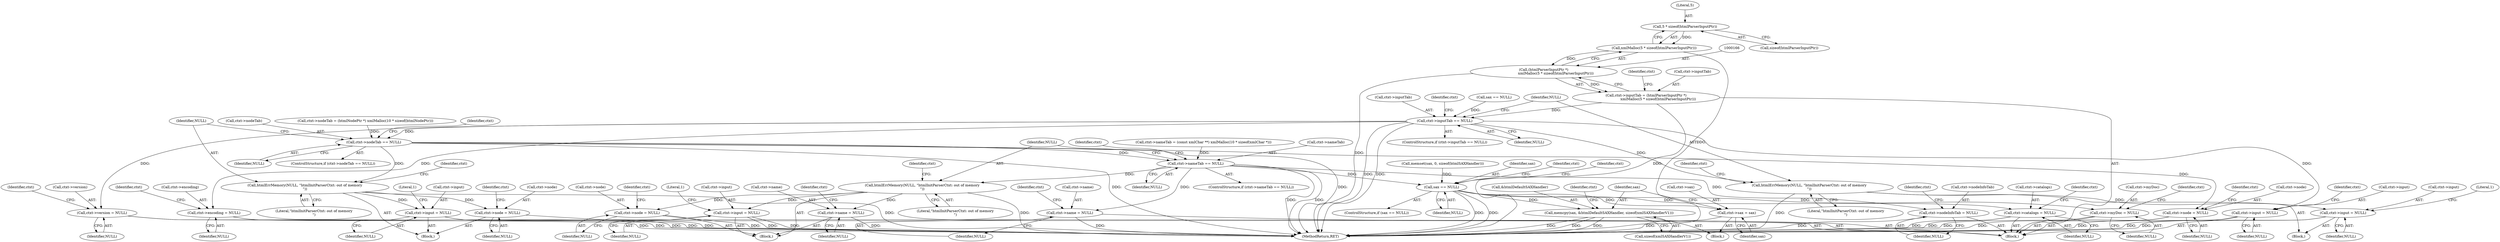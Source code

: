 digraph "0_Chrome_ce1446c00f0fd8f5a3b00727421be2124cb7370f_1@API" {
"1000168" [label="(Call,5 * sizeof(htmlParserInputPtr))"];
"1000167" [label="(Call,xmlMalloc(5 * sizeof(htmlParserInputPtr)))"];
"1000165" [label="(Call,(htmlParserInputPtr *)\n                      xmlMalloc(5 * sizeof(htmlParserInputPtr)))"];
"1000161" [label="(Call,ctxt->inputTab = (htmlParserInputPtr *)\n                      xmlMalloc(5 * sizeof(htmlParserInputPtr)))"];
"1000173" [label="(Call,ctxt->inputTab == NULL)"];
"1000179" [label="(Call,htmlErrMemory(NULL, \"htmlInitParserCtxt: out of memory\n\"))"];
"1000192" [label="(Call,ctxt->input = NULL)"];
"1000210" [label="(Call,ctxt->input = NULL)"];
"1000215" [label="(Call,ctxt->version = NULL)"];
"1000220" [label="(Call,ctxt->encoding = NULL)"];
"1000248" [label="(Call,ctxt->nodeTab == NULL)"];
"1000254" [label="(Call,htmlErrMemory(NULL, \"htmlInitParserCtxt: out of memory\n\"))"];
"1000267" [label="(Call,ctxt->node = NULL)"];
"1000282" [label="(Call,ctxt->input = NULL)"];
"1000300" [label="(Call,ctxt->node = NULL)"];
"1000317" [label="(Call,ctxt->nameTab == NULL)"];
"1000323" [label="(Call,htmlErrMemory(NULL, \"htmlInitParserCtxt: out of memory\n\"))"];
"1000336" [label="(Call,ctxt->name = NULL)"];
"1000351" [label="(Call,ctxt->node = NULL)"];
"1000366" [label="(Call,ctxt->input = NULL)"];
"1000384" [label="(Call,ctxt->name = NULL)"];
"1000389" [label="(Call,ctxt->nodeInfoTab = NULL)"];
"1000405" [label="(Call,sax == NULL)"];
"1000418" [label="(Call,ctxt->sax = sax)"];
"1000423" [label="(Call,memcpy(sax, &htmlDefaultSAXHandler, sizeof(xmlSAXHandlerV1)))"];
"1000434" [label="(Call,ctxt->myDoc = NULL)"];
"1000512" [label="(Call,ctxt->catalogs = NULL)"];
"1000249" [label="(Call,ctxt->nodeTab)"];
"1000274" [label="(Identifier,ctxt)"];
"1000391" [label="(Identifier,ctxt)"];
"1000199" [label="(Literal,1)"];
"1000340" [label="(Identifier,NULL)"];
"1000286" [label="(Identifier,NULL)"];
"1000180" [label="(Identifier,NULL)"];
"1000304" [label="(Identifier,NULL)"];
"1000376" [label="(Identifier,ctxt)"];
"1000254" [label="(Call,htmlErrMemory(NULL, \"htmlInitParserCtxt: out of memory\n\"))"];
"1000175" [label="(Identifier,ctxt)"];
"1000352" [label="(Call,ctxt->node)"];
"1000161" [label="(Call,ctxt->inputTab = (htmlParserInputPtr *)\n                      xmlMalloc(5 * sizeof(htmlParserInputPtr)))"];
"1000336" [label="(Call,ctxt->name = NULL)"];
"1000271" [label="(Identifier,NULL)"];
"1000162" [label="(Call,ctxt->inputTab)"];
"1000307" [label="(Identifier,ctxt)"];
"1000418" [label="(Call,ctxt->sax = sax)"];
"1000513" [label="(Call,ctxt->catalogs)"];
"1000405" [label="(Call,sax == NULL)"];
"1000179" [label="(Call,htmlErrMemory(NULL, \"htmlInitParserCtxt: out of memory\n\"))"];
"1000435" [label="(Call,ctxt->myDoc)"];
"1000174" [label="(Call,ctxt->inputTab)"];
"1000253" [label="(Block,)"];
"1000236" [label="(Call,ctxt->nodeTab = (htmlNodePtr *) xmlMalloc(10 * sizeof(htmlNodePtr)))"];
"1000256" [label="(Literal,\"htmlInitParserCtxt: out of memory\n\")"];
"1000178" [label="(Block,)"];
"1000255" [label="(Identifier,NULL)"];
"1000422" [label="(Identifier,sax)"];
"1000323" [label="(Call,htmlErrMemory(NULL, \"htmlInitParserCtxt: out of memory\n\"))"];
"1000173" [label="(Call,ctxt->inputTab == NULL)"];
"1000322" [label="(Block,)"];
"1000434" [label="(Call,ctxt->myDoc = NULL)"];
"1000389" [label="(Call,ctxt->nodeInfoTab = NULL)"];
"1000370" [label="(Identifier,NULL)"];
"1000227" [label="(Identifier,ctxt)"];
"1000216" [label="(Call,ctxt->version)"];
"1000366" [label="(Call,ctxt->input = NULL)"];
"1000165" [label="(Call,(htmlParserInputPtr *)\n                      xmlMalloc(5 * sizeof(htmlParserInputPtr)))"];
"1000224" [label="(Identifier,NULL)"];
"1000172" [label="(ControlStructure,if (ctxt->inputTab == NULL))"];
"1000222" [label="(Identifier,ctxt)"];
"1000217" [label="(Identifier,ctxt)"];
"1000259" [label="(Identifier,ctxt)"];
"1000351" [label="(Call,ctxt->node = NULL)"];
"1000393" [label="(Identifier,NULL)"];
"1000169" [label="(Literal,5)"];
"1000373" [label="(Literal,1)"];
"1000105" [label="(Block,)"];
"1000438" [label="(Identifier,NULL)"];
"1000292" [label="(Identifier,ctxt)"];
"1000417" [label="(Block,)"];
"1000324" [label="(Identifier,NULL)"];
"1000268" [label="(Call,ctxt->node)"];
"1000385" [label="(Call,ctxt->name)"];
"1000184" [label="(Identifier,ctxt)"];
"1000355" [label="(Identifier,NULL)"];
"1000221" [label="(Call,ctxt->encoding)"];
"1000425" [label="(Call,&htmlDefaultSAXHandler)"];
"1000325" [label="(Literal,\"htmlInitParserCtxt: out of memory\n\")"];
"1000396" [label="(Identifier,ctxt)"];
"1000193" [label="(Call,ctxt->input)"];
"1000328" [label="(Identifier,ctxt)"];
"1000431" [label="(Identifier,ctxt)"];
"1000300" [label="(Call,ctxt->node = NULL)"];
"1000407" [label="(Identifier,NULL)"];
"1000520" [label="(Identifier,ctxt)"];
"1000516" [label="(Identifier,NULL)"];
"1000156" [label="(Call,memset(sax, 0, sizeof(htmlSAXHandler)))"];
"1000419" [label="(Call,ctxt->sax)"];
"1000211" [label="(Call,ctxt->input)"];
"1000406" [label="(Identifier,sax)"];
"1000192" [label="(Call,ctxt->input = NULL)"];
"1000210" [label="(Call,ctxt->input = NULL)"];
"1000317" [label="(Call,ctxt->nameTab == NULL)"];
"1000214" [label="(Identifier,NULL)"];
"1000177" [label="(Identifier,NULL)"];
"1000252" [label="(Identifier,NULL)"];
"1000423" [label="(Call,memcpy(sax, &htmlDefaultSAXHandler, sizeof(xmlSAXHandlerV1)))"];
"1000316" [label="(ControlStructure,if (ctxt->nameTab == NULL))"];
"1000202" [label="(Identifier,ctxt)"];
"1000248" [label="(Call,ctxt->nodeTab == NULL)"];
"1000305" [label="(Call,ctxt->nameTab = (const xmlChar **) xmlMalloc(10 * sizeof(xmlChar *)))"];
"1000420" [label="(Identifier,ctxt)"];
"1000343" [label="(Identifier,ctxt)"];
"1000247" [label="(ControlStructure,if (ctxt->nodeTab == NULL))"];
"1000283" [label="(Call,ctxt->input)"];
"1000220" [label="(Call,ctxt->encoding = NULL)"];
"1000219" [label="(Identifier,NULL)"];
"1000410" [label="(Identifier,ctxt)"];
"1000145" [label="(Call,sax == NULL)"];
"1000170" [label="(Call,sizeof(htmlParserInputPtr))"];
"1000267" [label="(Call,ctxt->node = NULL)"];
"1000167" [label="(Call,xmlMalloc(5 * sizeof(htmlParserInputPtr)))"];
"1000196" [label="(Identifier,NULL)"];
"1000512" [label="(Call,ctxt->catalogs = NULL)"];
"1000424" [label="(Identifier,sax)"];
"1000427" [label="(Call,sizeof(xmlSAXHandlerV1))"];
"1000168" [label="(Call,5 * sizeof(htmlParserInputPtr))"];
"1000388" [label="(Identifier,NULL)"];
"1000301" [label="(Call,ctxt->node)"];
"1000318" [label="(Call,ctxt->nameTab)"];
"1000441" [label="(Identifier,ctxt)"];
"1000390" [label="(Call,ctxt->nodeInfoTab)"];
"1000367" [label="(Call,ctxt->input)"];
"1000282" [label="(Call,ctxt->input = NULL)"];
"1000524" [label="(MethodReturn,RET)"];
"1000289" [label="(Literal,1)"];
"1000358" [label="(Identifier,ctxt)"];
"1000337" [label="(Call,ctxt->name)"];
"1000181" [label="(Literal,\"htmlInitParserCtxt: out of memory\n\")"];
"1000321" [label="(Identifier,NULL)"];
"1000404" [label="(ControlStructure,if (sax == NULL))"];
"1000384" [label="(Call,ctxt->name = NULL)"];
"1000215" [label="(Call,ctxt->version = NULL)"];
"1000168" -> "1000167"  [label="AST: "];
"1000168" -> "1000170"  [label="CFG: "];
"1000169" -> "1000168"  [label="AST: "];
"1000170" -> "1000168"  [label="AST: "];
"1000167" -> "1000168"  [label="CFG: "];
"1000168" -> "1000167"  [label="DDG: "];
"1000167" -> "1000165"  [label="AST: "];
"1000165" -> "1000167"  [label="CFG: "];
"1000167" -> "1000524"  [label="DDG: "];
"1000167" -> "1000165"  [label="DDG: "];
"1000165" -> "1000161"  [label="AST: "];
"1000166" -> "1000165"  [label="AST: "];
"1000161" -> "1000165"  [label="CFG: "];
"1000165" -> "1000524"  [label="DDG: "];
"1000165" -> "1000161"  [label="DDG: "];
"1000161" -> "1000105"  [label="AST: "];
"1000162" -> "1000161"  [label="AST: "];
"1000175" -> "1000161"  [label="CFG: "];
"1000161" -> "1000524"  [label="DDG: "];
"1000161" -> "1000173"  [label="DDG: "];
"1000173" -> "1000172"  [label="AST: "];
"1000173" -> "1000177"  [label="CFG: "];
"1000174" -> "1000173"  [label="AST: "];
"1000177" -> "1000173"  [label="AST: "];
"1000180" -> "1000173"  [label="CFG: "];
"1000202" -> "1000173"  [label="CFG: "];
"1000173" -> "1000524"  [label="DDG: "];
"1000173" -> "1000524"  [label="DDG: "];
"1000145" -> "1000173"  [label="DDG: "];
"1000173" -> "1000179"  [label="DDG: "];
"1000173" -> "1000210"  [label="DDG: "];
"1000173" -> "1000215"  [label="DDG: "];
"1000173" -> "1000220"  [label="DDG: "];
"1000173" -> "1000248"  [label="DDG: "];
"1000179" -> "1000178"  [label="AST: "];
"1000179" -> "1000181"  [label="CFG: "];
"1000180" -> "1000179"  [label="AST: "];
"1000181" -> "1000179"  [label="AST: "];
"1000184" -> "1000179"  [label="CFG: "];
"1000179" -> "1000524"  [label="DDG: "];
"1000179" -> "1000192"  [label="DDG: "];
"1000192" -> "1000178"  [label="AST: "];
"1000192" -> "1000196"  [label="CFG: "];
"1000193" -> "1000192"  [label="AST: "];
"1000196" -> "1000192"  [label="AST: "];
"1000199" -> "1000192"  [label="CFG: "];
"1000192" -> "1000524"  [label="DDG: "];
"1000192" -> "1000524"  [label="DDG: "];
"1000210" -> "1000105"  [label="AST: "];
"1000210" -> "1000214"  [label="CFG: "];
"1000211" -> "1000210"  [label="AST: "];
"1000214" -> "1000210"  [label="AST: "];
"1000217" -> "1000210"  [label="CFG: "];
"1000210" -> "1000524"  [label="DDG: "];
"1000215" -> "1000105"  [label="AST: "];
"1000215" -> "1000219"  [label="CFG: "];
"1000216" -> "1000215"  [label="AST: "];
"1000219" -> "1000215"  [label="AST: "];
"1000222" -> "1000215"  [label="CFG: "];
"1000215" -> "1000524"  [label="DDG: "];
"1000220" -> "1000105"  [label="AST: "];
"1000220" -> "1000224"  [label="CFG: "];
"1000221" -> "1000220"  [label="AST: "];
"1000224" -> "1000220"  [label="AST: "];
"1000227" -> "1000220"  [label="CFG: "];
"1000220" -> "1000524"  [label="DDG: "];
"1000248" -> "1000247"  [label="AST: "];
"1000248" -> "1000252"  [label="CFG: "];
"1000249" -> "1000248"  [label="AST: "];
"1000252" -> "1000248"  [label="AST: "];
"1000255" -> "1000248"  [label="CFG: "];
"1000292" -> "1000248"  [label="CFG: "];
"1000248" -> "1000524"  [label="DDG: "];
"1000248" -> "1000524"  [label="DDG: "];
"1000236" -> "1000248"  [label="DDG: "];
"1000248" -> "1000254"  [label="DDG: "];
"1000248" -> "1000300"  [label="DDG: "];
"1000248" -> "1000317"  [label="DDG: "];
"1000254" -> "1000253"  [label="AST: "];
"1000254" -> "1000256"  [label="CFG: "];
"1000255" -> "1000254"  [label="AST: "];
"1000256" -> "1000254"  [label="AST: "];
"1000259" -> "1000254"  [label="CFG: "];
"1000254" -> "1000524"  [label="DDG: "];
"1000254" -> "1000267"  [label="DDG: "];
"1000254" -> "1000282"  [label="DDG: "];
"1000267" -> "1000253"  [label="AST: "];
"1000267" -> "1000271"  [label="CFG: "];
"1000268" -> "1000267"  [label="AST: "];
"1000271" -> "1000267"  [label="AST: "];
"1000274" -> "1000267"  [label="CFG: "];
"1000267" -> "1000524"  [label="DDG: "];
"1000282" -> "1000253"  [label="AST: "];
"1000282" -> "1000286"  [label="CFG: "];
"1000283" -> "1000282"  [label="AST: "];
"1000286" -> "1000282"  [label="AST: "];
"1000289" -> "1000282"  [label="CFG: "];
"1000282" -> "1000524"  [label="DDG: "];
"1000282" -> "1000524"  [label="DDG: "];
"1000300" -> "1000105"  [label="AST: "];
"1000300" -> "1000304"  [label="CFG: "];
"1000301" -> "1000300"  [label="AST: "];
"1000304" -> "1000300"  [label="AST: "];
"1000307" -> "1000300"  [label="CFG: "];
"1000300" -> "1000524"  [label="DDG: "];
"1000317" -> "1000316"  [label="AST: "];
"1000317" -> "1000321"  [label="CFG: "];
"1000318" -> "1000317"  [label="AST: "];
"1000321" -> "1000317"  [label="AST: "];
"1000324" -> "1000317"  [label="CFG: "];
"1000376" -> "1000317"  [label="CFG: "];
"1000317" -> "1000524"  [label="DDG: "];
"1000317" -> "1000524"  [label="DDG: "];
"1000305" -> "1000317"  [label="DDG: "];
"1000317" -> "1000323"  [label="DDG: "];
"1000317" -> "1000384"  [label="DDG: "];
"1000317" -> "1000389"  [label="DDG: "];
"1000317" -> "1000405"  [label="DDG: "];
"1000323" -> "1000322"  [label="AST: "];
"1000323" -> "1000325"  [label="CFG: "];
"1000324" -> "1000323"  [label="AST: "];
"1000325" -> "1000323"  [label="AST: "];
"1000328" -> "1000323"  [label="CFG: "];
"1000323" -> "1000524"  [label="DDG: "];
"1000323" -> "1000336"  [label="DDG: "];
"1000323" -> "1000351"  [label="DDG: "];
"1000323" -> "1000366"  [label="DDG: "];
"1000336" -> "1000322"  [label="AST: "];
"1000336" -> "1000340"  [label="CFG: "];
"1000337" -> "1000336"  [label="AST: "];
"1000340" -> "1000336"  [label="AST: "];
"1000343" -> "1000336"  [label="CFG: "];
"1000336" -> "1000524"  [label="DDG: "];
"1000351" -> "1000322"  [label="AST: "];
"1000351" -> "1000355"  [label="CFG: "];
"1000352" -> "1000351"  [label="AST: "];
"1000355" -> "1000351"  [label="AST: "];
"1000358" -> "1000351"  [label="CFG: "];
"1000351" -> "1000524"  [label="DDG: "];
"1000366" -> "1000322"  [label="AST: "];
"1000366" -> "1000370"  [label="CFG: "];
"1000367" -> "1000366"  [label="AST: "];
"1000370" -> "1000366"  [label="AST: "];
"1000373" -> "1000366"  [label="CFG: "];
"1000366" -> "1000524"  [label="DDG: "];
"1000366" -> "1000524"  [label="DDG: "];
"1000384" -> "1000105"  [label="AST: "];
"1000384" -> "1000388"  [label="CFG: "];
"1000385" -> "1000384"  [label="AST: "];
"1000388" -> "1000384"  [label="AST: "];
"1000391" -> "1000384"  [label="CFG: "];
"1000384" -> "1000524"  [label="DDG: "];
"1000389" -> "1000105"  [label="AST: "];
"1000389" -> "1000393"  [label="CFG: "];
"1000390" -> "1000389"  [label="AST: "];
"1000393" -> "1000389"  [label="AST: "];
"1000396" -> "1000389"  [label="CFG: "];
"1000389" -> "1000524"  [label="DDG: "];
"1000405" -> "1000404"  [label="AST: "];
"1000405" -> "1000407"  [label="CFG: "];
"1000406" -> "1000405"  [label="AST: "];
"1000407" -> "1000405"  [label="AST: "];
"1000410" -> "1000405"  [label="CFG: "];
"1000420" -> "1000405"  [label="CFG: "];
"1000405" -> "1000524"  [label="DDG: "];
"1000405" -> "1000524"  [label="DDG: "];
"1000156" -> "1000405"  [label="DDG: "];
"1000405" -> "1000418"  [label="DDG: "];
"1000405" -> "1000423"  [label="DDG: "];
"1000405" -> "1000434"  [label="DDG: "];
"1000405" -> "1000512"  [label="DDG: "];
"1000418" -> "1000417"  [label="AST: "];
"1000418" -> "1000422"  [label="CFG: "];
"1000419" -> "1000418"  [label="AST: "];
"1000422" -> "1000418"  [label="AST: "];
"1000424" -> "1000418"  [label="CFG: "];
"1000418" -> "1000524"  [label="DDG: "];
"1000423" -> "1000417"  [label="AST: "];
"1000423" -> "1000427"  [label="CFG: "];
"1000424" -> "1000423"  [label="AST: "];
"1000425" -> "1000423"  [label="AST: "];
"1000427" -> "1000423"  [label="AST: "];
"1000431" -> "1000423"  [label="CFG: "];
"1000423" -> "1000524"  [label="DDG: "];
"1000423" -> "1000524"  [label="DDG: "];
"1000423" -> "1000524"  [label="DDG: "];
"1000434" -> "1000105"  [label="AST: "];
"1000434" -> "1000438"  [label="CFG: "];
"1000435" -> "1000434"  [label="AST: "];
"1000438" -> "1000434"  [label="AST: "];
"1000441" -> "1000434"  [label="CFG: "];
"1000434" -> "1000524"  [label="DDG: "];
"1000512" -> "1000105"  [label="AST: "];
"1000512" -> "1000516"  [label="CFG: "];
"1000513" -> "1000512"  [label="AST: "];
"1000516" -> "1000512"  [label="AST: "];
"1000520" -> "1000512"  [label="CFG: "];
"1000512" -> "1000524"  [label="DDG: "];
"1000512" -> "1000524"  [label="DDG: "];
}
